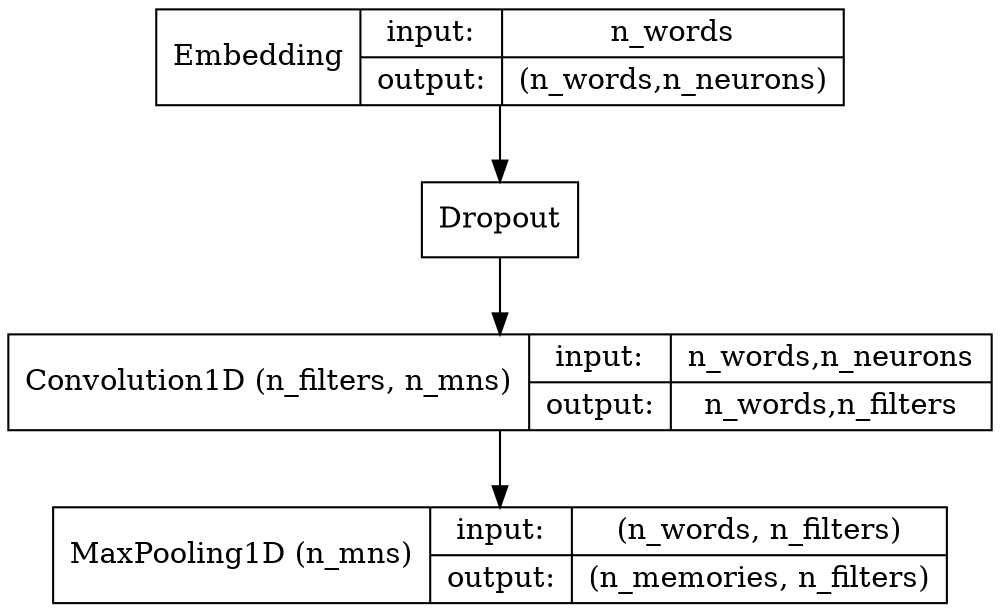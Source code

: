 digraph G {
node [shape=record];
139714226323088 [label="Embedding
|{input:|output:}|{n_words|{(n_words,n_neurons)}}"];
139714079147216 [label="Dropout"];
139714002209424 [label="Convolution1D (n_filters, n_mns)
|{input:|output:}|{{n_words,n_neurons}|{n_words,n_filters}}"];
139713992849488 [label="MaxPooling1D (n_mns)
|{input:|output:}|{{(n_words, n_filters)}|{(n_memories, n_filters)}}"];
139714226323088 -> 139714079147216;
139714079147216 -> 139714002209424;
139714002209424 -> 139713992849488;
}
